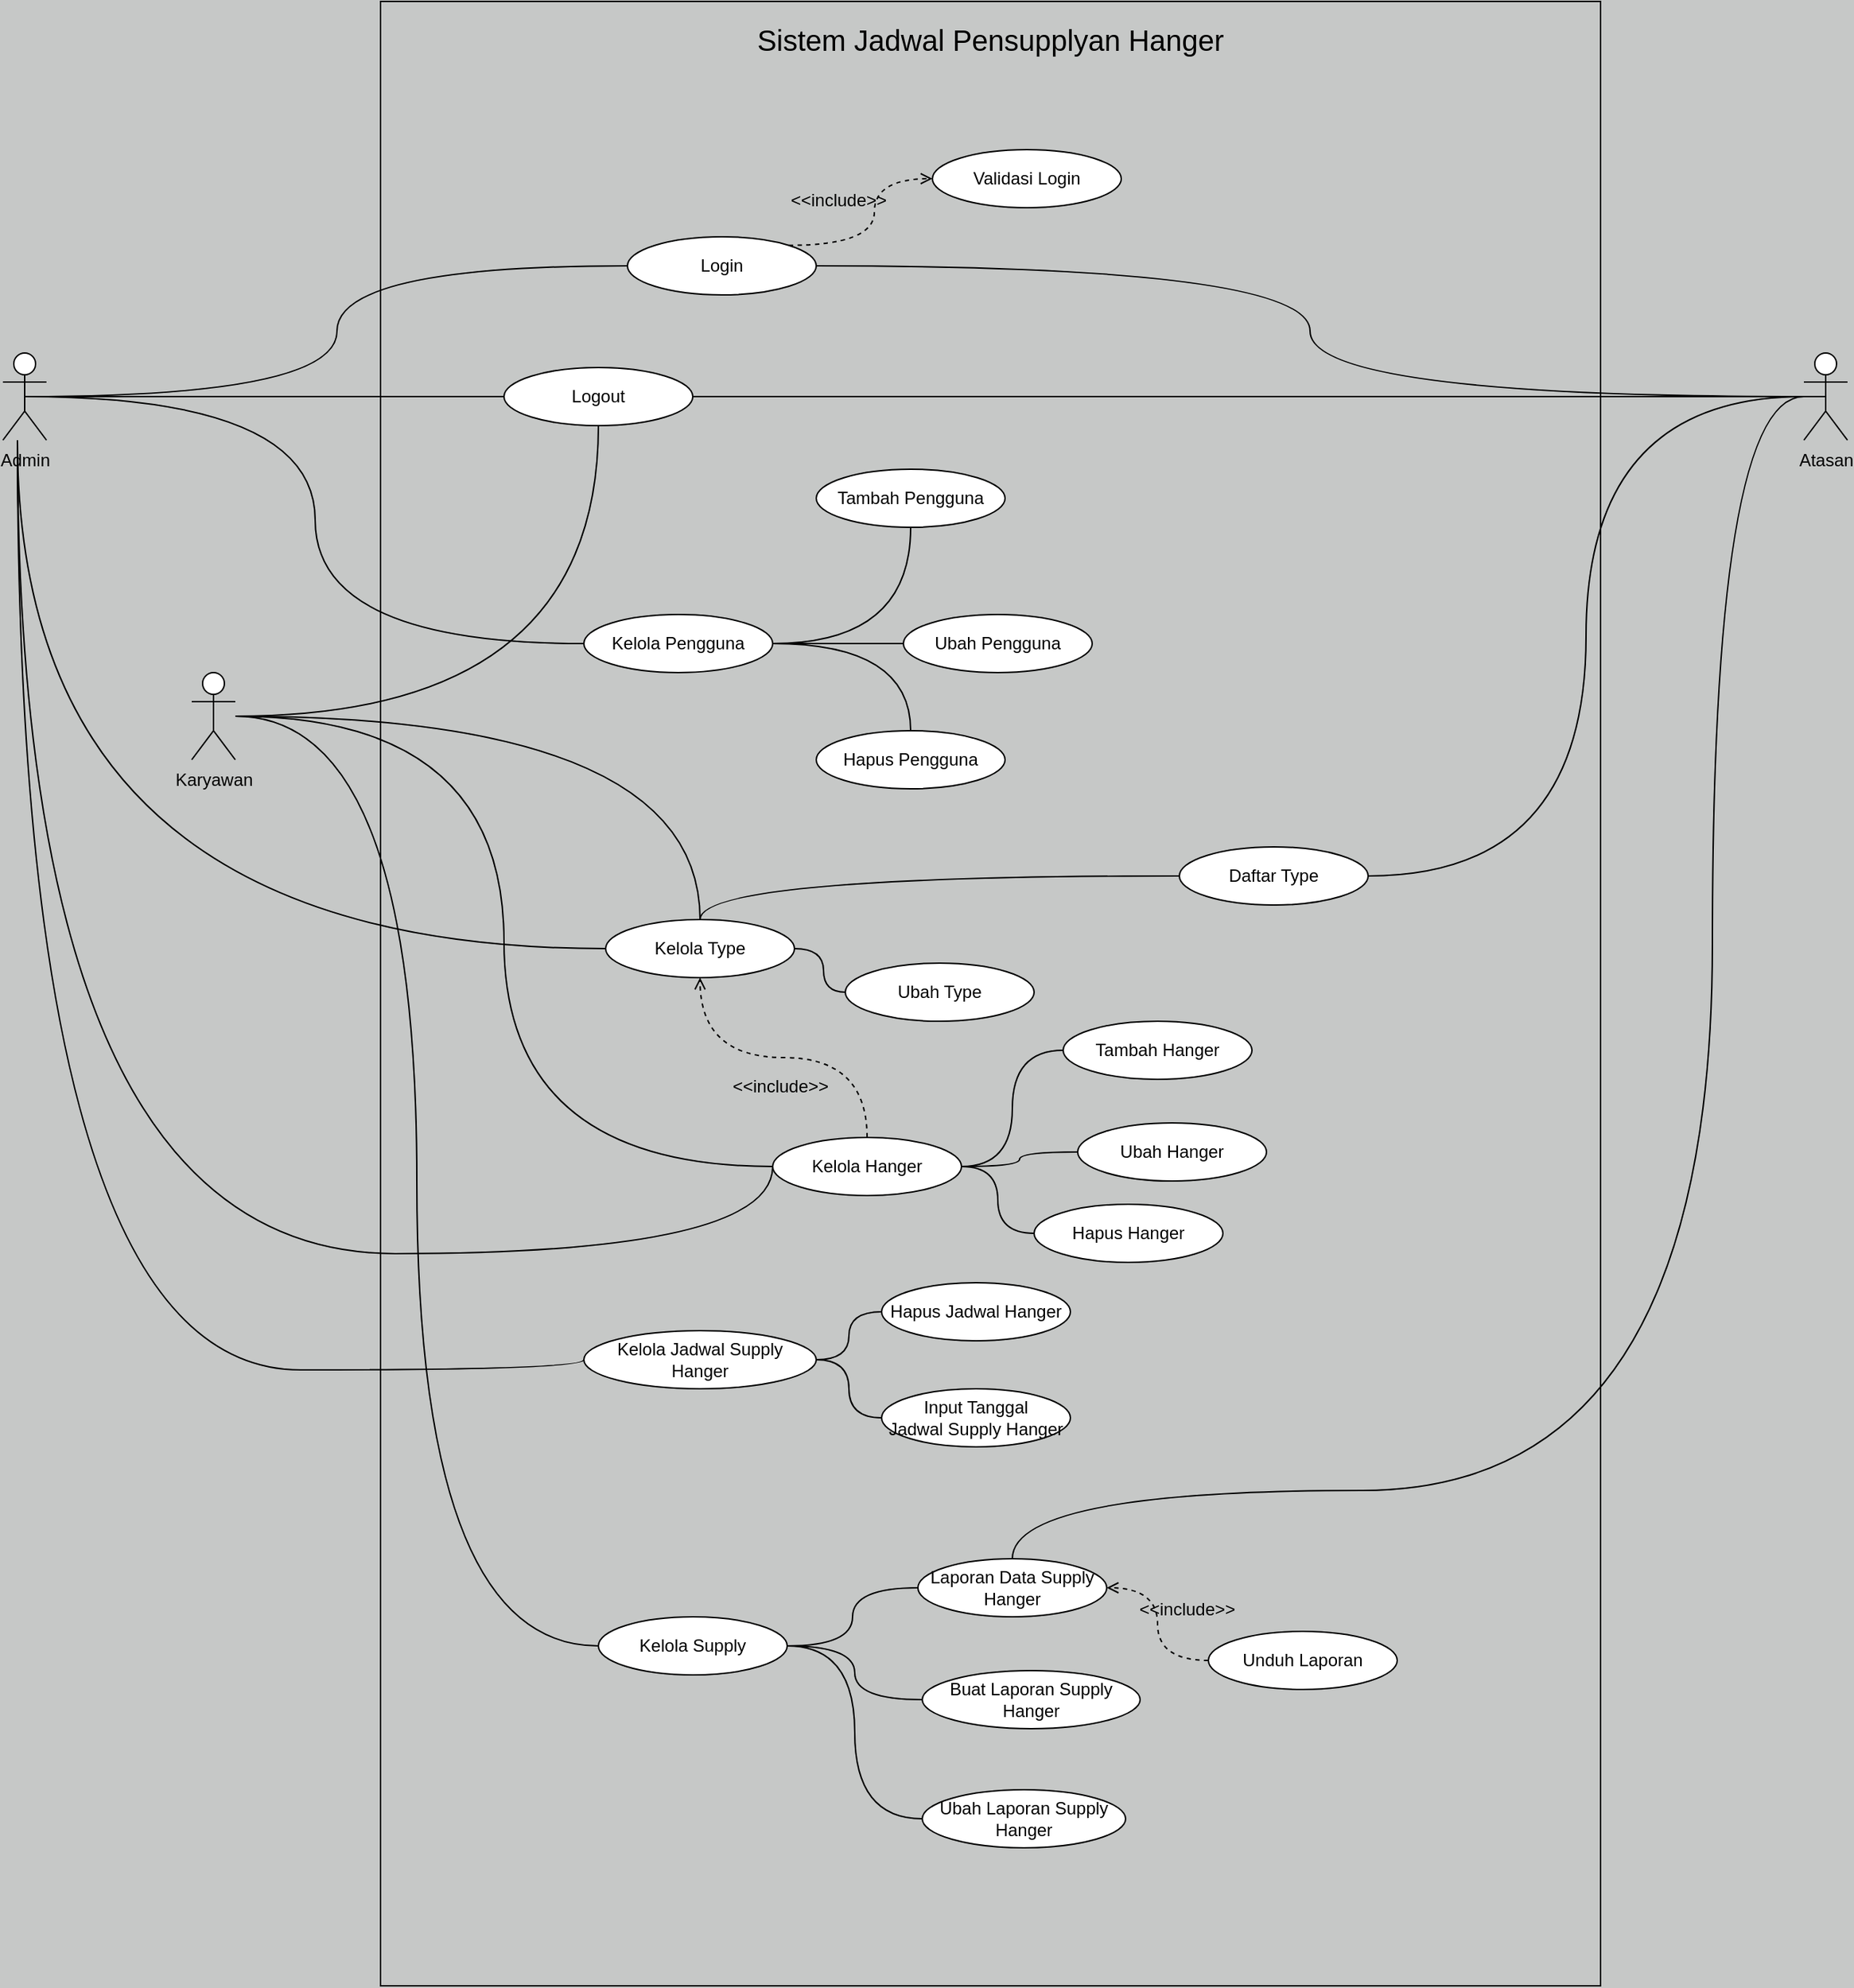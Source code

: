<mxfile version="20.3.0" type="device" pages="2"><diagram id="IbSkO1KxNaWkco3-p_CK" name="Page-1"><mxGraphModel dx="2358" dy="1581" grid="0" gridSize="10" guides="1" tooltips="1" connect="1" arrows="1" fold="1" page="1" pageScale="1" pageWidth="1169" pageHeight="827" background="#C6C8C7" math="0" shadow="0"><root><mxCell id="0"/><mxCell id="1" parent="0"/><mxCell id="FuWEKUhQJe-f02esgX2t-176" value="" style="rounded=0;whiteSpace=wrap;html=1;fillColor=none;" parent="1" vertex="1"><mxGeometry x="250" y="-292" width="840" height="1366" as="geometry"/></mxCell><mxCell id="FuWEKUhQJe-f02esgX2t-106" style="edgeStyle=orthogonalEdgeStyle;curved=1;rounded=0;orthogonalLoop=1;jettySize=auto;html=1;endArrow=none;endFill=0;" parent="1" source="FuWEKUhQJe-f02esgX2t-8" target="FuWEKUhQJe-f02esgX2t-13" edge="1"><mxGeometry relative="1" as="geometry"/></mxCell><mxCell id="FuWEKUhQJe-f02esgX2t-112" style="edgeStyle=orthogonalEdgeStyle;curved=1;rounded=0;orthogonalLoop=1;jettySize=auto;html=1;entryX=0;entryY=0.5;entryDx=0;entryDy=0;endArrow=none;endFill=0;" parent="1" source="FuWEKUhQJe-f02esgX2t-8" target="FuWEKUhQJe-f02esgX2t-23" edge="1"><mxGeometry relative="1" as="geometry"/></mxCell><mxCell id="FuWEKUhQJe-f02esgX2t-123" style="edgeStyle=orthogonalEdgeStyle;curved=1;rounded=0;orthogonalLoop=1;jettySize=auto;html=1;entryX=0.5;entryY=1;entryDx=0;entryDy=0;endArrow=none;endFill=0;" parent="1" source="FuWEKUhQJe-f02esgX2t-8" target="FuWEKUhQJe-f02esgX2t-22" edge="1"><mxGeometry relative="1" as="geometry"/></mxCell><mxCell id="FuWEKUhQJe-f02esgX2t-174" style="edgeStyle=orthogonalEdgeStyle;curved=1;rounded=0;orthogonalLoop=1;jettySize=auto;html=1;entryX=0;entryY=0.5;entryDx=0;entryDy=0;endArrow=none;endFill=0;" parent="1" source="FuWEKUhQJe-f02esgX2t-8" target="FuWEKUhQJe-f02esgX2t-17" edge="1"><mxGeometry relative="1" as="geometry"/></mxCell><mxCell id="FuWEKUhQJe-f02esgX2t-8" value="Karyawan" style="shape=umlActor;verticalLabelPosition=bottom;verticalAlign=top;html=1;rounded=0;" parent="1" vertex="1"><mxGeometry x="120" y="170" width="30" height="60" as="geometry"/></mxCell><mxCell id="FuWEKUhQJe-f02esgX2t-107" style="edgeStyle=orthogonalEdgeStyle;curved=1;rounded=0;orthogonalLoop=1;jettySize=auto;html=1;entryX=0;entryY=0.5;entryDx=0;entryDy=0;endArrow=none;endFill=0;" parent="1" source="FuWEKUhQJe-f02esgX2t-9" target="FuWEKUhQJe-f02esgX2t-27" edge="1"><mxGeometry relative="1" as="geometry"><Array as="points"><mxPoint y="650"/><mxPoint x="390" y="650"/></Array></mxGeometry></mxCell><mxCell id="FuWEKUhQJe-f02esgX2t-157" style="edgeStyle=orthogonalEdgeStyle;curved=1;rounded=0;orthogonalLoop=1;jettySize=auto;html=1;exitX=0.5;exitY=0.5;exitDx=0;exitDy=0;exitPerimeter=0;entryX=0;entryY=0.5;entryDx=0;entryDy=0;endArrow=none;endFill=0;" parent="1" source="FuWEKUhQJe-f02esgX2t-9" target="FuWEKUhQJe-f02esgX2t-21" edge="1"><mxGeometry relative="1" as="geometry"/></mxCell><mxCell id="FuWEKUhQJe-f02esgX2t-158" style="edgeStyle=orthogonalEdgeStyle;curved=1;rounded=0;orthogonalLoop=1;jettySize=auto;html=1;exitX=0.5;exitY=0.5;exitDx=0;exitDy=0;exitPerimeter=0;entryX=0;entryY=0.5;entryDx=0;entryDy=0;endArrow=none;endFill=0;" parent="1" source="FuWEKUhQJe-f02esgX2t-9" target="FuWEKUhQJe-f02esgX2t-22" edge="1"><mxGeometry relative="1" as="geometry"/></mxCell><mxCell id="FuWEKUhQJe-f02esgX2t-159" style="edgeStyle=orthogonalEdgeStyle;curved=1;rounded=0;orthogonalLoop=1;jettySize=auto;html=1;exitX=0.5;exitY=0.5;exitDx=0;exitDy=0;exitPerimeter=0;entryX=0;entryY=0.5;entryDx=0;entryDy=0;endArrow=none;endFill=0;" parent="1" source="FuWEKUhQJe-f02esgX2t-9" target="FuWEKUhQJe-f02esgX2t-25" edge="1"><mxGeometry relative="1" as="geometry"/></mxCell><mxCell id="FuWEKUhQJe-f02esgX2t-171" style="edgeStyle=orthogonalEdgeStyle;curved=1;rounded=0;orthogonalLoop=1;jettySize=auto;html=1;entryX=0;entryY=0.5;entryDx=0;entryDy=0;endArrow=none;endFill=0;" parent="1" source="FuWEKUhQJe-f02esgX2t-9" target="FuWEKUhQJe-f02esgX2t-17" edge="1"><mxGeometry relative="1" as="geometry"><Array as="points"><mxPoint y="570"/><mxPoint x="520" y="570"/></Array></mxGeometry></mxCell><mxCell id="FuWEKUhQJe-f02esgX2t-173" style="edgeStyle=orthogonalEdgeStyle;curved=1;rounded=0;orthogonalLoop=1;jettySize=auto;html=1;entryX=0;entryY=0.5;entryDx=0;entryDy=0;endArrow=none;endFill=0;" parent="1" source="FuWEKUhQJe-f02esgX2t-9" target="FuWEKUhQJe-f02esgX2t-13" edge="1"><mxGeometry relative="1" as="geometry"><Array as="points"><mxPoint y="360"/></Array></mxGeometry></mxCell><mxCell id="FuWEKUhQJe-f02esgX2t-9" value="Admin" style="shape=umlActor;verticalLabelPosition=bottom;verticalAlign=top;html=1;rounded=0;" parent="1" vertex="1"><mxGeometry x="-10" y="-50" width="30" height="60" as="geometry"/></mxCell><mxCell id="FuWEKUhQJe-f02esgX2t-104" style="edgeStyle=orthogonalEdgeStyle;curved=1;rounded=0;orthogonalLoop=1;jettySize=auto;html=1;entryX=1;entryY=0.5;entryDx=0;entryDy=0;endArrow=none;endFill=0;" parent="1" source="FuWEKUhQJe-f02esgX2t-10" target="FuWEKUhQJe-f02esgX2t-15" edge="1"><mxGeometry relative="1" as="geometry"/></mxCell><mxCell id="FuWEKUhQJe-f02esgX2t-125" style="edgeStyle=orthogonalEdgeStyle;curved=1;rounded=0;orthogonalLoop=1;jettySize=auto;html=1;entryX=1;entryY=0.5;entryDx=0;entryDy=0;endArrow=none;endFill=0;" parent="1" source="FuWEKUhQJe-f02esgX2t-10" target="FuWEKUhQJe-f02esgX2t-21" edge="1"><mxGeometry relative="1" as="geometry"/></mxCell><mxCell id="FuWEKUhQJe-f02esgX2t-160" style="edgeStyle=orthogonalEdgeStyle;curved=1;rounded=0;orthogonalLoop=1;jettySize=auto;html=1;exitX=0.5;exitY=0.5;exitDx=0;exitDy=0;exitPerimeter=0;entryX=1;entryY=0.5;entryDx=0;entryDy=0;endArrow=none;endFill=0;" parent="1" source="FuWEKUhQJe-f02esgX2t-10" target="FuWEKUhQJe-f02esgX2t-22" edge="1"><mxGeometry relative="1" as="geometry"/></mxCell><mxCell id="FuWEKUhQJe-f02esgX2t-175" style="edgeStyle=orthogonalEdgeStyle;curved=1;rounded=0;orthogonalLoop=1;jettySize=auto;html=1;entryX=0.5;entryY=0;entryDx=0;entryDy=0;endArrow=none;endFill=0;" parent="1" source="FuWEKUhQJe-f02esgX2t-10" target="FuWEKUhQJe-f02esgX2t-29" edge="1"><mxGeometry relative="1" as="geometry"><Array as="points"><mxPoint x="1167" y="-20"/><mxPoint x="1167" y="733"/><mxPoint x="685" y="733"/></Array></mxGeometry></mxCell><mxCell id="FuWEKUhQJe-f02esgX2t-10" value="Atasan" style="shape=umlActor;verticalLabelPosition=bottom;verticalAlign=top;html=1;rounded=0;" parent="1" vertex="1"><mxGeometry x="1230" y="-50" width="30" height="60" as="geometry"/></mxCell><mxCell id="FuWEKUhQJe-f02esgX2t-36" value="" style="edgeStyle=orthogonalEdgeStyle;curved=1;rounded=0;orthogonalLoop=1;jettySize=auto;html=1;endArrow=none;endFill=0;" parent="1" source="FuWEKUhQJe-f02esgX2t-13" target="FuWEKUhQJe-f02esgX2t-14" edge="1"><mxGeometry relative="1" as="geometry"/></mxCell><mxCell id="FuWEKUhQJe-f02esgX2t-119" style="edgeStyle=orthogonalEdgeStyle;curved=1;rounded=0;orthogonalLoop=1;jettySize=auto;html=1;entryX=0;entryY=0.5;entryDx=0;entryDy=0;endArrow=none;endFill=0;" parent="1" source="FuWEKUhQJe-f02esgX2t-13" target="FuWEKUhQJe-f02esgX2t-15" edge="1"><mxGeometry relative="1" as="geometry"><Array as="points"><mxPoint x="470" y="310"/></Array></mxGeometry></mxCell><mxCell id="FuWEKUhQJe-f02esgX2t-13" value="Kelola Type" style="ellipse;whiteSpace=wrap;html=1;rounded=0;" parent="1" vertex="1"><mxGeometry x="405" y="340" width="130" height="40" as="geometry"/></mxCell><mxCell id="FuWEKUhQJe-f02esgX2t-14" value="Ubah Type&lt;span style=&quot;color: rgba(0, 0, 0, 0); font-family: monospace; font-size: 0px; text-align: start;&quot;&gt;%3CmxGraphModel%3E%3Croot%3E%3CmxCell%20id%3D%220%22%2F%3E%3CmxCell%20id%3D%221%22%20parent%3D%220%22%2F%3E%3CmxCell%20id%3D%222%22%20value%3D%22Kelola%20Type%22%20style%3D%22ellipse%3BwhiteSpace%3Dwrap%3Bhtml%3D1%3B%22%20vertex%3D%221%22%20parent%3D%221%22%3E%3CmxGeometry%20x%3D%22280%22%20y%3D%2230%22%20width%3D%22130%22%20height%3D%2240%22%20as%3D%22geometry%22%2F%3E%3C%2FmxCell%3E%3C%2Froot%3E%3C%2FmxGraphModel%3E&lt;/span&gt;" style="ellipse;whiteSpace=wrap;html=1;rounded=0;" parent="1" vertex="1"><mxGeometry x="570" y="370" width="130" height="40" as="geometry"/></mxCell><mxCell id="FuWEKUhQJe-f02esgX2t-15" value="Daftar Type" style="ellipse;whiteSpace=wrap;html=1;rounded=0;" parent="1" vertex="1"><mxGeometry x="800" y="290" width="130" height="40" as="geometry"/></mxCell><mxCell id="FuWEKUhQJe-f02esgX2t-16" value="Tambah Hanger" style="ellipse;whiteSpace=wrap;html=1;rounded=0;" parent="1" vertex="1"><mxGeometry x="720" y="410" width="130" height="40" as="geometry"/></mxCell><mxCell id="FuWEKUhQJe-f02esgX2t-51" style="edgeStyle=orthogonalEdgeStyle;curved=1;rounded=0;orthogonalLoop=1;jettySize=auto;html=1;entryX=0;entryY=0.5;entryDx=0;entryDy=0;endArrow=none;endFill=0;" parent="1" source="FuWEKUhQJe-f02esgX2t-17" target="FuWEKUhQJe-f02esgX2t-19" edge="1"><mxGeometry relative="1" as="geometry"/></mxCell><mxCell id="FuWEKUhQJe-f02esgX2t-52" style="edgeStyle=orthogonalEdgeStyle;curved=1;rounded=0;orthogonalLoop=1;jettySize=auto;html=1;entryX=0;entryY=0.5;entryDx=0;entryDy=0;endArrow=none;endFill=0;" parent="1" source="FuWEKUhQJe-f02esgX2t-17" target="FuWEKUhQJe-f02esgX2t-20" edge="1"><mxGeometry relative="1" as="geometry"/></mxCell><mxCell id="FuWEKUhQJe-f02esgX2t-120" style="edgeStyle=orthogonalEdgeStyle;curved=1;rounded=0;orthogonalLoop=1;jettySize=auto;html=1;entryX=0;entryY=0.5;entryDx=0;entryDy=0;endArrow=none;endFill=0;" parent="1" source="FuWEKUhQJe-f02esgX2t-17" target="FuWEKUhQJe-f02esgX2t-16" edge="1"><mxGeometry relative="1" as="geometry"/></mxCell><mxCell id="FuWEKUhQJe-f02esgX2t-172" style="edgeStyle=orthogonalEdgeStyle;curved=1;rounded=0;orthogonalLoop=1;jettySize=auto;html=1;exitX=0.5;exitY=0;exitDx=0;exitDy=0;entryX=0.5;entryY=1;entryDx=0;entryDy=0;endArrow=open;endFill=0;dashed=1;" parent="1" source="FuWEKUhQJe-f02esgX2t-17" target="FuWEKUhQJe-f02esgX2t-13" edge="1"><mxGeometry relative="1" as="geometry"/></mxCell><mxCell id="FuWEKUhQJe-f02esgX2t-17" value="Kelola Hanger" style="ellipse;whiteSpace=wrap;html=1;rounded=0;" parent="1" vertex="1"><mxGeometry x="520" y="490" width="130" height="40" as="geometry"/></mxCell><mxCell id="FuWEKUhQJe-f02esgX2t-19" value="Ubah Hanger" style="ellipse;whiteSpace=wrap;html=1;rounded=0;" parent="1" vertex="1"><mxGeometry x="730" y="480" width="130" height="40" as="geometry"/></mxCell><mxCell id="FuWEKUhQJe-f02esgX2t-20" value="Hapus Hanger" style="ellipse;whiteSpace=wrap;html=1;rounded=0;" parent="1" vertex="1"><mxGeometry x="700" y="536" width="130" height="40" as="geometry"/></mxCell><mxCell id="FuWEKUhQJe-f02esgX2t-115" style="edgeStyle=orthogonalEdgeStyle;curved=1;rounded=0;orthogonalLoop=1;jettySize=auto;html=1;exitX=1;exitY=0;exitDx=0;exitDy=0;entryX=0;entryY=0.5;entryDx=0;entryDy=0;endArrow=open;endFill=0;dashed=1;" parent="1" source="FuWEKUhQJe-f02esgX2t-21" target="FuWEKUhQJe-f02esgX2t-28" edge="1"><mxGeometry relative="1" as="geometry"/></mxCell><mxCell id="FuWEKUhQJe-f02esgX2t-21" value="Login" style="ellipse;whiteSpace=wrap;html=1;rounded=0;" parent="1" vertex="1"><mxGeometry x="420" y="-130" width="130" height="40" as="geometry"/></mxCell><mxCell id="FuWEKUhQJe-f02esgX2t-22" value="Logout" style="ellipse;whiteSpace=wrap;html=1;rounded=0;" parent="1" vertex="1"><mxGeometry x="335" y="-40" width="130" height="40" as="geometry"/></mxCell><mxCell id="FuWEKUhQJe-f02esgX2t-108" style="edgeStyle=orthogonalEdgeStyle;curved=1;rounded=0;orthogonalLoop=1;jettySize=auto;html=1;entryX=0;entryY=0.5;entryDx=0;entryDy=0;endArrow=none;endFill=0;" parent="1" source="FuWEKUhQJe-f02esgX2t-23" target="FuWEKUhQJe-f02esgX2t-29" edge="1"><mxGeometry relative="1" as="geometry"/></mxCell><mxCell id="FuWEKUhQJe-f02esgX2t-109" style="edgeStyle=orthogonalEdgeStyle;curved=1;rounded=0;orthogonalLoop=1;jettySize=auto;html=1;entryX=0;entryY=0.5;entryDx=0;entryDy=0;endArrow=none;endFill=0;" parent="1" source="FuWEKUhQJe-f02esgX2t-23" target="FuWEKUhQJe-f02esgX2t-30" edge="1"><mxGeometry relative="1" as="geometry"/></mxCell><mxCell id="FuWEKUhQJe-f02esgX2t-110" style="edgeStyle=orthogonalEdgeStyle;curved=1;rounded=0;orthogonalLoop=1;jettySize=auto;html=1;entryX=0;entryY=0.5;entryDx=0;entryDy=0;endArrow=none;endFill=0;" parent="1" source="FuWEKUhQJe-f02esgX2t-23" target="FuWEKUhQJe-f02esgX2t-31" edge="1"><mxGeometry relative="1" as="geometry"/></mxCell><mxCell id="FuWEKUhQJe-f02esgX2t-23" value="Kelola Supply" style="ellipse;whiteSpace=wrap;html=1;rounded=0;" parent="1" vertex="1"><mxGeometry x="400" y="820" width="130" height="40" as="geometry"/></mxCell><mxCell id="FuWEKUhQJe-f02esgX2t-24" value="Tambah Pengguna" style="ellipse;whiteSpace=wrap;html=1;rounded=0;" parent="1" vertex="1"><mxGeometry x="550" y="30" width="130" height="40" as="geometry"/></mxCell><mxCell id="FuWEKUhQJe-f02esgX2t-46" value="" style="edgeStyle=orthogonalEdgeStyle;curved=1;rounded=0;orthogonalLoop=1;jettySize=auto;html=1;endArrow=none;endFill=0;" parent="1" source="FuWEKUhQJe-f02esgX2t-25" target="FuWEKUhQJe-f02esgX2t-24" edge="1"><mxGeometry relative="1" as="geometry"/></mxCell><mxCell id="FuWEKUhQJe-f02esgX2t-47" value="" style="edgeStyle=orthogonalEdgeStyle;curved=1;rounded=0;orthogonalLoop=1;jettySize=auto;html=1;endArrow=none;endFill=0;" parent="1" source="FuWEKUhQJe-f02esgX2t-25" target="FuWEKUhQJe-f02esgX2t-26" edge="1"><mxGeometry relative="1" as="geometry"/></mxCell><mxCell id="FuWEKUhQJe-f02esgX2t-62" style="edgeStyle=orthogonalEdgeStyle;curved=1;rounded=0;orthogonalLoop=1;jettySize=auto;html=1;endArrow=none;endFill=0;" parent="1" source="FuWEKUhQJe-f02esgX2t-25" target="FuWEKUhQJe-f02esgX2t-32" edge="1"><mxGeometry relative="1" as="geometry"/></mxCell><mxCell id="FuWEKUhQJe-f02esgX2t-25" value="Kelola Pengguna" style="ellipse;whiteSpace=wrap;html=1;rounded=0;" parent="1" vertex="1"><mxGeometry x="390" y="130" width="130" height="40" as="geometry"/></mxCell><mxCell id="FuWEKUhQJe-f02esgX2t-26" value="Hapus Pengguna" style="ellipse;whiteSpace=wrap;html=1;rounded=0;" parent="1" vertex="1"><mxGeometry x="550" y="210" width="130" height="40" as="geometry"/></mxCell><mxCell id="FuWEKUhQJe-f02esgX2t-63" style="edgeStyle=orthogonalEdgeStyle;curved=1;rounded=0;orthogonalLoop=1;jettySize=auto;html=1;entryX=0;entryY=0.5;entryDx=0;entryDy=0;endArrow=none;endFill=0;" parent="1" source="FuWEKUhQJe-f02esgX2t-27" target="FuWEKUhQJe-f02esgX2t-33" edge="1"><mxGeometry relative="1" as="geometry"/></mxCell><mxCell id="FuWEKUhQJe-f02esgX2t-64" style="edgeStyle=orthogonalEdgeStyle;curved=1;rounded=0;orthogonalLoop=1;jettySize=auto;html=1;entryX=0;entryY=0.5;entryDx=0;entryDy=0;endArrow=none;endFill=0;" parent="1" source="FuWEKUhQJe-f02esgX2t-27" target="FuWEKUhQJe-f02esgX2t-34" edge="1"><mxGeometry relative="1" as="geometry"/></mxCell><mxCell id="FuWEKUhQJe-f02esgX2t-27" value="Kelola Jadwal Supply&lt;br&gt;Hanger" style="ellipse;whiteSpace=wrap;html=1;rounded=0;" parent="1" vertex="1"><mxGeometry x="390" y="623" width="160" height="40" as="geometry"/></mxCell><mxCell id="FuWEKUhQJe-f02esgX2t-28" value="Validasi Login" style="ellipse;whiteSpace=wrap;html=1;rounded=0;" parent="1" vertex="1"><mxGeometry x="630" y="-190" width="130" height="40" as="geometry"/></mxCell><mxCell id="FuWEKUhQJe-f02esgX2t-29" value="Laporan Data Supply Hanger" style="ellipse;whiteSpace=wrap;html=1;rounded=0;" parent="1" vertex="1"><mxGeometry x="620" y="780" width="130" height="40" as="geometry"/></mxCell><mxCell id="FuWEKUhQJe-f02esgX2t-30" value="Buat Laporan Supply Hanger" style="ellipse;whiteSpace=wrap;html=1;rounded=0;" parent="1" vertex="1"><mxGeometry x="623" y="857" width="150" height="40" as="geometry"/></mxCell><mxCell id="FuWEKUhQJe-f02esgX2t-31" value="Ubah Laporan Supply Hanger" style="ellipse;whiteSpace=wrap;html=1;rounded=0;" parent="1" vertex="1"><mxGeometry x="623" y="939" width="140" height="40" as="geometry"/></mxCell><mxCell id="FuWEKUhQJe-f02esgX2t-32" value="Ubah Pengguna" style="ellipse;whiteSpace=wrap;html=1;rounded=0;" parent="1" vertex="1"><mxGeometry x="610" y="130" width="130" height="40" as="geometry"/></mxCell><mxCell id="FuWEKUhQJe-f02esgX2t-33" value="Hapus Jadwal Hanger" style="ellipse;whiteSpace=wrap;html=1;rounded=0;" parent="1" vertex="1"><mxGeometry x="595" y="590" width="130" height="40" as="geometry"/></mxCell><mxCell id="FuWEKUhQJe-f02esgX2t-34" value="Input Tanggal&lt;br&gt;Jadwal Supply Hanger" style="ellipse;whiteSpace=wrap;html=1;rounded=0;" parent="1" vertex="1"><mxGeometry x="595" y="663" width="130" height="40" as="geometry"/></mxCell><mxCell id="FuWEKUhQJe-f02esgX2t-55" value="&amp;lt;&amp;lt;include&amp;gt;&amp;gt;" style="text;html=1;align=center;verticalAlign=middle;resizable=0;points=[];autosize=1;strokeColor=none;fillColor=none;rounded=0;" parent="1" vertex="1"><mxGeometry x="480" y="440" width="90" height="30" as="geometry"/></mxCell><mxCell id="FuWEKUhQJe-f02esgX2t-58" value="&amp;lt;&amp;lt;include&amp;gt;&amp;gt;" style="text;html=1;align=center;verticalAlign=middle;resizable=0;points=[];autosize=1;strokeColor=none;fillColor=none;rounded=0;" parent="1" vertex="1"><mxGeometry x="520" y="-170" width="90" height="30" as="geometry"/></mxCell><mxCell id="FuWEKUhQJe-f02esgX2t-162" style="edgeStyle=orthogonalEdgeStyle;curved=1;rounded=0;orthogonalLoop=1;jettySize=auto;html=1;exitX=0;exitY=0.5;exitDx=0;exitDy=0;entryX=1;entryY=0.5;entryDx=0;entryDy=0;endArrow=open;endFill=0;dashed=1;" parent="1" source="FuWEKUhQJe-f02esgX2t-66" target="FuWEKUhQJe-f02esgX2t-29" edge="1"><mxGeometry relative="1" as="geometry"/></mxCell><mxCell id="FuWEKUhQJe-f02esgX2t-66" value="Unduh Laporan" style="ellipse;whiteSpace=wrap;html=1;rounded=0;" parent="1" vertex="1"><mxGeometry x="820" y="830" width="130" height="40" as="geometry"/></mxCell><mxCell id="FuWEKUhQJe-f02esgX2t-68" value="&amp;lt;&amp;lt;include&amp;gt;&amp;gt;" style="text;html=1;align=center;verticalAlign=middle;resizable=0;points=[];autosize=1;strokeColor=none;fillColor=none;rounded=0;" parent="1" vertex="1"><mxGeometry x="760" y="800" width="90" height="30" as="geometry"/></mxCell><mxCell id="FuWEKUhQJe-f02esgX2t-177" value="&lt;font style=&quot;font-size: 20px;&quot;&gt;Sistem Jadwal Pensupplyan Hanger&lt;/font&gt;" style="text;html=1;strokeColor=none;fillColor=none;align=center;verticalAlign=middle;whiteSpace=wrap;rounded=0;strokeWidth=1;" parent="1" vertex="1"><mxGeometry x="501" y="-281" width="338" height="30" as="geometry"/></mxCell></root></mxGraphModel></diagram><diagram id="Vn29kTNarAubab0nWhiF" name="Page-2"><mxGraphModel dx="2433" dy="1628" grid="0" gridSize="10" guides="1" tooltips="1" connect="1" arrows="1" fold="1" page="1" pageScale="1" pageWidth="1169" pageHeight="827" background="#DDDDDD" math="0" shadow="1"><root><mxCell id="0"/><mxCell id="1" parent="0"/><mxCell id="WprS-yXyIbfIIr9k0OSy-100" style="edgeStyle=orthogonalEdgeStyle;jumpStyle=none;orthogonalLoop=1;jettySize=auto;html=1;entryX=0;entryY=1;entryDx=0;entryDy=0;fontSize=12;endArrow=none;endFill=0;startSize=14;endSize=14;strokeColor=default;curved=1;" edge="1" parent="1" source="WprS-yXyIbfIIr9k0OSy-13" target="WprS-yXyIbfIIr9k0OSy-63"><mxGeometry relative="1" as="geometry"><Array as="points"><mxPoint x="275" y="-20"/></Array></mxGeometry></mxCell><mxCell id="WprS-yXyIbfIIr9k0OSy-13" value="Admin" style="shape=umlActor;verticalLabelPosition=bottom;verticalAlign=top;html=1;rounded=0;fillColor=#999999;strokeColor=#4D4D4D;" vertex="1" parent="1"><mxGeometry x="-10" y="-50" width="30" height="60" as="geometry"/></mxCell><mxCell id="WprS-yXyIbfIIr9k0OSy-33" value="Login" style="ellipse;whiteSpace=wrap;html=1;rounded=0;" vertex="1" parent="1"><mxGeometry x="-36" y="-119" width="82" height="42" as="geometry"/></mxCell><mxCell id="WprS-yXyIbfIIr9k0OSy-68" style="edgeStyle=orthogonalEdgeStyle;orthogonalLoop=1;jettySize=auto;html=1;entryX=1;entryY=0;entryDx=0;entryDy=0;jumpStyle=none;curved=1;endArrow=open;endFill=0;dashed=1;startArrow=none;" edge="1" parent="1" source="WprS-yXyIbfIIr9k0OSy-69" target="WprS-yXyIbfIIr9k0OSy-33"><mxGeometry relative="1" as="geometry"/></mxCell><mxCell id="WprS-yXyIbfIIr9k0OSy-63" value="Mengatur Data Pengguna" style="ellipse;whiteSpace=wrap;html=1;rounded=0;" vertex="1" parent="1"><mxGeometry x="251" y="-274" width="165" height="94.5" as="geometry"/></mxCell><mxCell id="WprS-yXyIbfIIr9k0OSy-94" style="edgeStyle=orthogonalEdgeStyle;curved=1;jumpStyle=none;orthogonalLoop=1;jettySize=auto;html=1;entryX=0;entryY=0;entryDx=0;entryDy=0;dashed=1;fontSize=12;endArrow=open;endFill=0;startSize=14;endSize=14;" edge="1" parent="1" source="WprS-yXyIbfIIr9k0OSy-64" target="WprS-yXyIbfIIr9k0OSy-63"><mxGeometry relative="1" as="geometry"/></mxCell><mxCell id="WprS-yXyIbfIIr9k0OSy-64" value="Ubah nama" style="ellipse;whiteSpace=wrap;html=1;rounded=0;" vertex="1" parent="1"><mxGeometry x="191" y="-401" width="82" height="42" as="geometry"/></mxCell><mxCell id="WprS-yXyIbfIIr9k0OSy-96" style="edgeStyle=orthogonalEdgeStyle;curved=1;jumpStyle=none;orthogonalLoop=1;jettySize=auto;html=1;entryX=0.5;entryY=0;entryDx=0;entryDy=0;dashed=1;fontSize=12;endArrow=open;endFill=0;startSize=14;endSize=14;" edge="1" parent="1" source="WprS-yXyIbfIIr9k0OSy-65" target="WprS-yXyIbfIIr9k0OSy-63"><mxGeometry relative="1" as="geometry"/></mxCell><mxCell id="WprS-yXyIbfIIr9k0OSy-65" value="Ubah Password" style="ellipse;whiteSpace=wrap;html=1;rounded=0;" vertex="1" parent="1"><mxGeometry x="350" y="-413" width="82" height="42" as="geometry"/></mxCell><mxCell id="WprS-yXyIbfIIr9k0OSy-97" style="edgeStyle=orthogonalEdgeStyle;curved=1;jumpStyle=none;orthogonalLoop=1;jettySize=auto;html=1;entryX=1;entryY=0;entryDx=0;entryDy=0;dashed=1;fontSize=12;endArrow=open;endFill=0;startSize=14;endSize=14;exitX=0.5;exitY=1;exitDx=0;exitDy=0;" edge="1" parent="1" source="WprS-yXyIbfIIr9k0OSy-66" target="WprS-yXyIbfIIr9k0OSy-63"><mxGeometry relative="1" as="geometry"/></mxCell><mxCell id="WprS-yXyIbfIIr9k0OSy-66" value="Ubah Hak Akses" style="ellipse;whiteSpace=wrap;html=1;rounded=0;" vertex="1" parent="1"><mxGeometry x="503" y="-396" width="82" height="42" as="geometry"/></mxCell><mxCell id="WprS-yXyIbfIIr9k0OSy-67" style="edgeStyle=orthogonalEdgeStyle;rounded=0;orthogonalLoop=1;jettySize=auto;html=1;exitX=0.5;exitY=1;exitDx=0;exitDy=0;" edge="1" parent="1" source="WprS-yXyIbfIIr9k0OSy-63" target="WprS-yXyIbfIIr9k0OSy-63"><mxGeometry relative="1" as="geometry"/></mxCell><mxCell id="WprS-yXyIbfIIr9k0OSy-69" value="&lt;font style=&quot;font-size: 12px;&quot;&gt;&amp;lt;&amp;lt;include&amp;gt;&amp;gt;&lt;/font&gt;" style="text;html=1;strokeColor=none;fillColor=none;align=center;verticalAlign=middle;whiteSpace=wrap;rounded=0;fontSize=16;rotation=0;" vertex="1" parent="1"><mxGeometry x="112" y="-179.5" width="61" height="21" as="geometry"/></mxCell><mxCell id="WprS-yXyIbfIIr9k0OSy-77" value="" style="edgeStyle=orthogonalEdgeStyle;orthogonalLoop=1;jettySize=auto;html=1;entryX=1;entryY=0.5;entryDx=0;entryDy=0;jumpStyle=none;curved=1;endArrow=none;endFill=0;dashed=1;" edge="1" parent="1" source="WprS-yXyIbfIIr9k0OSy-63" target="WprS-yXyIbfIIr9k0OSy-69"><mxGeometry relative="1" as="geometry"><mxPoint x="295" y="-171.0" as="sourcePoint"/><mxPoint x="46.0" y="-98" as="targetPoint"/></mxGeometry></mxCell><mxCell id="WprS-yXyIbfIIr9k0OSy-92" value="&lt;font style=&quot;font-size: 12px;&quot;&gt;&amp;lt;&amp;lt;extend&amp;gt;&amp;gt;&lt;/font&gt;" style="text;html=1;strokeColor=none;fillColor=none;align=center;verticalAlign=middle;whiteSpace=wrap;rounded=0;fontSize=16;rotation=0;" vertex="1" parent="1"><mxGeometry x="191" y="-318" width="61" height="22" as="geometry"/></mxCell><mxCell id="WprS-yXyIbfIIr9k0OSy-98" value="&lt;font style=&quot;font-size: 12px;&quot;&gt;&amp;lt;&amp;lt;extend&amp;gt;&amp;gt;&lt;/font&gt;" style="text;html=1;strokeColor=none;fillColor=none;align=center;verticalAlign=middle;whiteSpace=wrap;rounded=0;fontSize=16;rotation=0;" vertex="1" parent="1"><mxGeometry x="289" y="-351" width="61" height="22" as="geometry"/></mxCell><mxCell id="WprS-yXyIbfIIr9k0OSy-99" value="&lt;font style=&quot;font-size: 12px;&quot;&gt;&amp;lt;&amp;lt;extend&amp;gt;&amp;gt;&lt;/font&gt;" style="text;html=1;strokeColor=none;fillColor=none;align=center;verticalAlign=middle;whiteSpace=wrap;rounded=0;fontSize=16;rotation=0;" vertex="1" parent="1"><mxGeometry x="410" y="-349" width="61" height="22" as="geometry"/></mxCell></root></mxGraphModel></diagram></mxfile>
